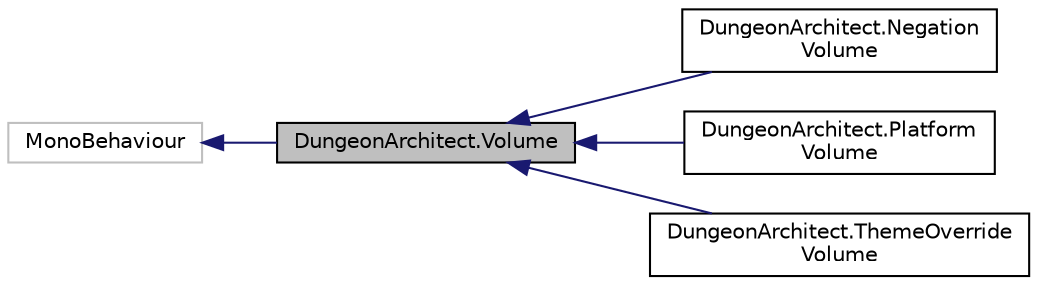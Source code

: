 digraph "DungeonArchitect.Volume"
{
  edge [fontname="Helvetica",fontsize="10",labelfontname="Helvetica",labelfontsize="10"];
  node [fontname="Helvetica",fontsize="10",shape=record];
  rankdir="LR";
  Node1 [label="DungeonArchitect.Volume",height=0.2,width=0.4,color="black", fillcolor="grey75", style="filled", fontcolor="black"];
  Node2 -> Node1 [dir="back",color="midnightblue",fontsize="10",style="solid",fontname="Helvetica"];
  Node2 [label="MonoBehaviour",height=0.2,width=0.4,color="grey75", fillcolor="white", style="filled"];
  Node1 -> Node3 [dir="back",color="midnightblue",fontsize="10",style="solid",fontname="Helvetica"];
  Node3 [label="DungeonArchitect.Negation\lVolume",height=0.2,width=0.4,color="black", fillcolor="white", style="filled",URL="$class_dungeon_architect_1_1_negation_volume.html",tooltip="Negation volumes remove procedural geometries from the scene that lie with it&#39;s bounds ..."];
  Node1 -> Node4 [dir="back",color="midnightblue",fontsize="10",style="solid",fontname="Helvetica"];
  Node4 [label="DungeonArchitect.Platform\lVolume",height=0.2,width=0.4,color="black", fillcolor="white", style="filled",URL="$class_dungeon_architect_1_1_platform_volume.html",tooltip="Platform volumes add a platform in the scene encompassing the volume "];
  Node1 -> Node5 [dir="back",color="midnightblue",fontsize="10",style="solid",fontname="Helvetica"];
  Node5 [label="DungeonArchitect.ThemeOverride\lVolume",height=0.2,width=0.4,color="black", fillcolor="white", style="filled",URL="$class_dungeon_architect_1_1_theme_override_volume.html",tooltip="Dungeon layout that lies within this volumes bounds picks up the theme set in this volume ..."];
}
